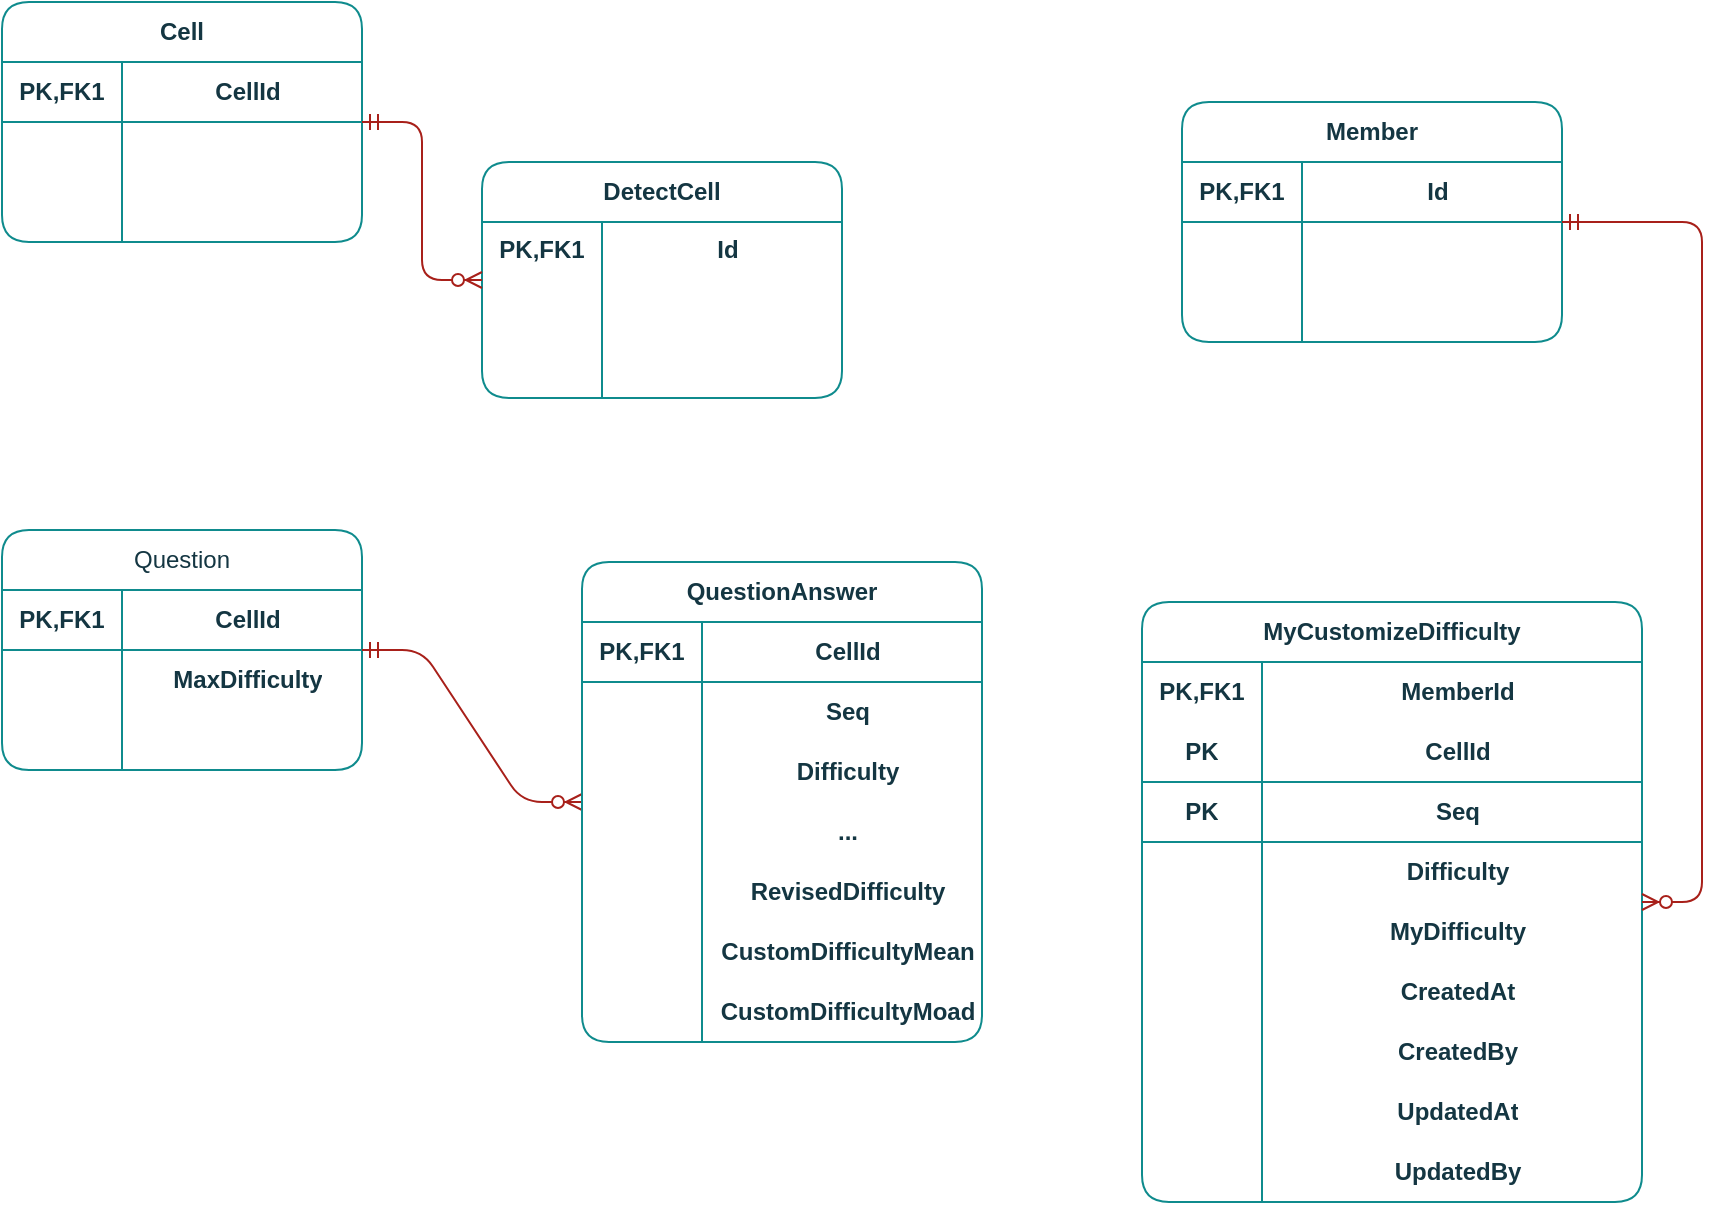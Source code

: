 <mxfile version="24.7.7">
  <diagram id="C5RBs43oDa-KdzZeNtuy" name="Page-1">
    <mxGraphModel dx="2603" dy="858" grid="1" gridSize="10" guides="1" tooltips="1" connect="1" arrows="1" fold="1" page="1" pageScale="1" pageWidth="1169" pageHeight="827" background="#ffffff" math="0" shadow="0">
      <root>
        <mxCell id="WIyWlLk6GJQsqaUBKTNV-0" />
        <mxCell id="WIyWlLk6GJQsqaUBKTNV-1" parent="WIyWlLk6GJQsqaUBKTNV-0" />
        <mxCell id="0S4X1mv01g6gWda34Fhh-0" value="Member" style="shape=table;startSize=30;container=1;collapsible=1;childLayout=tableLayout;fixedRows=1;rowLines=0;fontStyle=1;align=center;resizeLast=1;html=1;whiteSpace=wrap;swimlaneLine=1;verticalAlign=middle;fontFamily=Helvetica;fontSize=12;fillColor=none;rounded=1;labelBackgroundColor=none;strokeColor=#0F8B8D;fontColor=#143642;" parent="WIyWlLk6GJQsqaUBKTNV-1" vertex="1">
          <mxGeometry x="570" y="200" width="190" height="120" as="geometry" />
        </mxCell>
        <mxCell id="0S4X1mv01g6gWda34Fhh-4" value="" style="shape=tableRow;horizontal=0;startSize=0;swimlaneHead=0;swimlaneBody=0;fillColor=none;collapsible=0;dropTarget=0;points=[[0,0.5],[1,0.5]];portConstraint=eastwest;top=0;left=0;right=0;bottom=1;html=1;swimlaneLine=1;align=center;verticalAlign=middle;fontFamily=Helvetica;fontSize=12;fontStyle=1;labelBackgroundColor=none;strokeColor=#0F8B8D;fontColor=#143642;rounded=1;" parent="0S4X1mv01g6gWda34Fhh-0" vertex="1">
          <mxGeometry y="30" width="190" height="30" as="geometry" />
        </mxCell>
        <mxCell id="0S4X1mv01g6gWda34Fhh-5" value="PK,FK1" style="shape=partialRectangle;connectable=0;fillColor=none;top=0;left=0;bottom=0;right=0;fontStyle=1;overflow=hidden;html=1;whiteSpace=wrap;swimlaneLine=1;align=center;verticalAlign=middle;fontFamily=Helvetica;fontSize=12;labelBackgroundColor=none;strokeColor=#0F8B8D;fontColor=#143642;rounded=1;" parent="0S4X1mv01g6gWda34Fhh-4" vertex="1">
          <mxGeometry width="60" height="30" as="geometry">
            <mxRectangle width="60" height="30" as="alternateBounds" />
          </mxGeometry>
        </mxCell>
        <mxCell id="0S4X1mv01g6gWda34Fhh-6" value="Id" style="shape=partialRectangle;connectable=0;fillColor=none;top=0;left=0;bottom=0;right=0;align=center;spacingLeft=6;fontStyle=1;overflow=hidden;html=1;whiteSpace=wrap;swimlaneLine=1;verticalAlign=middle;fontFamily=Helvetica;fontSize=12;labelBackgroundColor=none;strokeColor=#0F8B8D;fontColor=#143642;rounded=1;" parent="0S4X1mv01g6gWda34Fhh-4" vertex="1">
          <mxGeometry x="60" width="130" height="30" as="geometry">
            <mxRectangle width="130" height="30" as="alternateBounds" />
          </mxGeometry>
        </mxCell>
        <mxCell id="0S4X1mv01g6gWda34Fhh-7" value="" style="shape=tableRow;horizontal=0;startSize=0;swimlaneHead=0;swimlaneBody=0;fillColor=none;collapsible=0;dropTarget=0;points=[[0,0.5],[1,0.5]];portConstraint=eastwest;top=0;left=0;right=0;bottom=0;html=1;swimlaneLine=1;align=center;verticalAlign=middle;fontFamily=Helvetica;fontSize=12;fontStyle=1;labelBackgroundColor=none;strokeColor=#0F8B8D;fontColor=#143642;rounded=1;" parent="0S4X1mv01g6gWda34Fhh-0" vertex="1">
          <mxGeometry y="60" width="190" height="30" as="geometry" />
        </mxCell>
        <mxCell id="0S4X1mv01g6gWda34Fhh-8" value="" style="shape=partialRectangle;connectable=0;fillColor=none;top=0;left=0;bottom=0;right=0;editable=1;overflow=hidden;html=1;whiteSpace=wrap;swimlaneLine=1;align=center;verticalAlign=middle;fontFamily=Helvetica;fontSize=12;fontStyle=1;labelBackgroundColor=none;strokeColor=#0F8B8D;fontColor=#143642;rounded=1;" parent="0S4X1mv01g6gWda34Fhh-7" vertex="1">
          <mxGeometry width="60" height="30" as="geometry">
            <mxRectangle width="60" height="30" as="alternateBounds" />
          </mxGeometry>
        </mxCell>
        <mxCell id="0S4X1mv01g6gWda34Fhh-9" value="" style="shape=partialRectangle;connectable=0;fillColor=none;top=0;left=0;bottom=0;right=0;align=center;spacingLeft=6;overflow=hidden;html=1;whiteSpace=wrap;swimlaneLine=1;verticalAlign=middle;fontFamily=Helvetica;fontSize=12;fontStyle=1;labelBackgroundColor=none;strokeColor=#0F8B8D;fontColor=#143642;rounded=1;" parent="0S4X1mv01g6gWda34Fhh-7" vertex="1">
          <mxGeometry x="60" width="130" height="30" as="geometry">
            <mxRectangle width="130" height="30" as="alternateBounds" />
          </mxGeometry>
        </mxCell>
        <mxCell id="0S4X1mv01g6gWda34Fhh-10" value="" style="shape=tableRow;horizontal=0;startSize=0;swimlaneHead=0;swimlaneBody=0;fillColor=none;collapsible=0;dropTarget=0;points=[[0,0.5],[1,0.5]];portConstraint=eastwest;top=0;left=0;right=0;bottom=0;html=1;swimlaneLine=1;align=center;verticalAlign=middle;fontFamily=Helvetica;fontSize=12;fontStyle=1;labelBackgroundColor=none;strokeColor=#0F8B8D;fontColor=#143642;rounded=1;" parent="0S4X1mv01g6gWda34Fhh-0" vertex="1">
          <mxGeometry y="90" width="190" height="30" as="geometry" />
        </mxCell>
        <mxCell id="0S4X1mv01g6gWda34Fhh-11" value="" style="shape=partialRectangle;connectable=0;fillColor=none;top=0;left=0;bottom=0;right=0;editable=1;overflow=hidden;html=1;whiteSpace=wrap;swimlaneLine=1;align=center;verticalAlign=middle;fontFamily=Helvetica;fontSize=12;fontStyle=1;labelBackgroundColor=none;strokeColor=#0F8B8D;fontColor=#143642;rounded=1;" parent="0S4X1mv01g6gWda34Fhh-10" vertex="1">
          <mxGeometry width="60" height="30" as="geometry">
            <mxRectangle width="60" height="30" as="alternateBounds" />
          </mxGeometry>
        </mxCell>
        <mxCell id="0S4X1mv01g6gWda34Fhh-12" value="" style="shape=partialRectangle;connectable=0;fillColor=none;top=0;left=0;bottom=0;right=0;align=center;spacingLeft=6;overflow=hidden;html=1;whiteSpace=wrap;swimlaneLine=1;verticalAlign=middle;fontFamily=Helvetica;fontSize=12;fontStyle=1;labelBackgroundColor=none;strokeColor=#0F8B8D;fontColor=#143642;rounded=1;" parent="0S4X1mv01g6gWda34Fhh-10" vertex="1">
          <mxGeometry x="60" width="130" height="30" as="geometry">
            <mxRectangle width="130" height="30" as="alternateBounds" />
          </mxGeometry>
        </mxCell>
        <mxCell id="0S4X1mv01g6gWda34Fhh-13" value="Cell" style="shape=table;startSize=30;container=1;collapsible=1;childLayout=tableLayout;fixedRows=1;rowLines=0;fontStyle=1;align=center;resizeLast=1;html=1;whiteSpace=wrap;swimlaneLine=1;verticalAlign=middle;fontFamily=Helvetica;fontSize=12;fillColor=none;rounded=1;labelBackgroundColor=none;strokeColor=#0F8B8D;fontColor=#143642;" parent="WIyWlLk6GJQsqaUBKTNV-1" vertex="1">
          <mxGeometry x="-20" y="150" width="180" height="120" as="geometry" />
        </mxCell>
        <mxCell id="0S4X1mv01g6gWda34Fhh-17" value="" style="shape=tableRow;horizontal=0;startSize=0;swimlaneHead=0;swimlaneBody=0;fillColor=none;collapsible=0;dropTarget=0;points=[[0,0.5],[1,0.5]];portConstraint=eastwest;top=0;left=0;right=0;bottom=1;html=1;swimlaneLine=1;align=center;verticalAlign=middle;fontFamily=Helvetica;fontSize=12;fontStyle=1;labelBackgroundColor=none;strokeColor=#0F8B8D;fontColor=#143642;rounded=1;" parent="0S4X1mv01g6gWda34Fhh-13" vertex="1">
          <mxGeometry y="30" width="180" height="30" as="geometry" />
        </mxCell>
        <mxCell id="0S4X1mv01g6gWda34Fhh-18" value="PK,FK1" style="shape=partialRectangle;connectable=0;fillColor=none;top=0;left=0;bottom=0;right=0;fontStyle=1;overflow=hidden;html=1;whiteSpace=wrap;swimlaneLine=1;align=center;verticalAlign=middle;fontFamily=Helvetica;fontSize=12;labelBackgroundColor=none;strokeColor=#0F8B8D;fontColor=#143642;rounded=1;" parent="0S4X1mv01g6gWda34Fhh-17" vertex="1">
          <mxGeometry width="60" height="30" as="geometry">
            <mxRectangle width="60" height="30" as="alternateBounds" />
          </mxGeometry>
        </mxCell>
        <mxCell id="0S4X1mv01g6gWda34Fhh-19" value="CellId" style="shape=partialRectangle;connectable=0;fillColor=none;top=0;left=0;bottom=0;right=0;align=center;spacingLeft=6;fontStyle=1;overflow=hidden;html=1;whiteSpace=wrap;swimlaneLine=1;verticalAlign=middle;fontFamily=Helvetica;fontSize=12;labelBackgroundColor=none;strokeColor=#0F8B8D;fontColor=#143642;rounded=1;" parent="0S4X1mv01g6gWda34Fhh-17" vertex="1">
          <mxGeometry x="60" width="120" height="30" as="geometry">
            <mxRectangle width="120" height="30" as="alternateBounds" />
          </mxGeometry>
        </mxCell>
        <mxCell id="0S4X1mv01g6gWda34Fhh-20" value="" style="shape=tableRow;horizontal=0;startSize=0;swimlaneHead=0;swimlaneBody=0;fillColor=none;collapsible=0;dropTarget=0;points=[[0,0.5],[1,0.5]];portConstraint=eastwest;top=0;left=0;right=0;bottom=0;html=1;swimlaneLine=1;align=center;verticalAlign=middle;fontFamily=Helvetica;fontSize=12;fontStyle=1;labelBackgroundColor=none;strokeColor=#0F8B8D;fontColor=#143642;rounded=1;" parent="0S4X1mv01g6gWda34Fhh-13" vertex="1">
          <mxGeometry y="60" width="180" height="30" as="geometry" />
        </mxCell>
        <mxCell id="0S4X1mv01g6gWda34Fhh-21" value="" style="shape=partialRectangle;connectable=0;fillColor=none;top=0;left=0;bottom=0;right=0;editable=1;overflow=hidden;html=1;whiteSpace=wrap;swimlaneLine=1;align=center;verticalAlign=middle;fontFamily=Helvetica;fontSize=12;fontStyle=1;labelBackgroundColor=none;strokeColor=#0F8B8D;fontColor=#143642;rounded=1;" parent="0S4X1mv01g6gWda34Fhh-20" vertex="1">
          <mxGeometry width="60" height="30" as="geometry">
            <mxRectangle width="60" height="30" as="alternateBounds" />
          </mxGeometry>
        </mxCell>
        <mxCell id="0S4X1mv01g6gWda34Fhh-22" value="" style="shape=partialRectangle;connectable=0;fillColor=none;top=0;left=0;bottom=0;right=0;align=center;spacingLeft=6;overflow=hidden;html=1;whiteSpace=wrap;swimlaneLine=1;verticalAlign=middle;fontFamily=Helvetica;fontSize=12;fontStyle=1;labelBackgroundColor=none;strokeColor=#0F8B8D;fontColor=#143642;rounded=1;" parent="0S4X1mv01g6gWda34Fhh-20" vertex="1">
          <mxGeometry x="60" width="120" height="30" as="geometry">
            <mxRectangle width="120" height="30" as="alternateBounds" />
          </mxGeometry>
        </mxCell>
        <mxCell id="0S4X1mv01g6gWda34Fhh-23" value="" style="shape=tableRow;horizontal=0;startSize=0;swimlaneHead=0;swimlaneBody=0;fillColor=none;collapsible=0;dropTarget=0;points=[[0,0.5],[1,0.5]];portConstraint=eastwest;top=0;left=0;right=0;bottom=0;html=1;swimlaneLine=1;align=center;verticalAlign=middle;fontFamily=Helvetica;fontSize=12;fontStyle=1;labelBackgroundColor=none;strokeColor=#0F8B8D;fontColor=#143642;rounded=1;" parent="0S4X1mv01g6gWda34Fhh-13" vertex="1">
          <mxGeometry y="90" width="180" height="30" as="geometry" />
        </mxCell>
        <mxCell id="0S4X1mv01g6gWda34Fhh-24" value="" style="shape=partialRectangle;connectable=0;fillColor=none;top=0;left=0;bottom=0;right=0;editable=1;overflow=hidden;html=1;whiteSpace=wrap;swimlaneLine=1;align=center;verticalAlign=middle;fontFamily=Helvetica;fontSize=12;fontStyle=1;labelBackgroundColor=none;strokeColor=#0F8B8D;fontColor=#143642;rounded=1;" parent="0S4X1mv01g6gWda34Fhh-23" vertex="1">
          <mxGeometry width="60" height="30" as="geometry">
            <mxRectangle width="60" height="30" as="alternateBounds" />
          </mxGeometry>
        </mxCell>
        <mxCell id="0S4X1mv01g6gWda34Fhh-25" value="" style="shape=partialRectangle;connectable=0;fillColor=none;top=0;left=0;bottom=0;right=0;align=center;spacingLeft=6;overflow=hidden;html=1;whiteSpace=wrap;swimlaneLine=1;verticalAlign=middle;fontFamily=Helvetica;fontSize=12;fontStyle=1;labelBackgroundColor=none;strokeColor=#0F8B8D;fontColor=#143642;rounded=1;" parent="0S4X1mv01g6gWda34Fhh-23" vertex="1">
          <mxGeometry x="60" width="120" height="30" as="geometry">
            <mxRectangle width="120" height="30" as="alternateBounds" />
          </mxGeometry>
        </mxCell>
        <mxCell id="0S4X1mv01g6gWda34Fhh-26" value="DetectCell" style="shape=table;startSize=30;container=1;collapsible=1;childLayout=tableLayout;fixedRows=1;rowLines=0;fontStyle=1;align=center;resizeLast=1;html=1;whiteSpace=wrap;swimlaneLine=1;verticalAlign=middle;fontFamily=Helvetica;fontSize=12;fillColor=none;rounded=1;shadow=0;swimlaneFillColor=none;labelBackgroundColor=none;strokeColor=#0F8B8D;fontColor=#143642;" parent="WIyWlLk6GJQsqaUBKTNV-1" vertex="1">
          <mxGeometry x="220" y="230" width="180" height="118" as="geometry" />
        </mxCell>
        <mxCell id="0S4X1mv01g6gWda34Fhh-27" value="" style="shape=tableRow;horizontal=0;startSize=0;swimlaneHead=0;swimlaneBody=0;fillColor=none;collapsible=0;dropTarget=0;points=[[0,0.5],[1,0.5]];portConstraint=eastwest;top=0;left=0;right=0;bottom=0;html=1;swimlaneLine=1;align=center;verticalAlign=middle;fontFamily=Helvetica;fontSize=12;fontStyle=1;swimlaneFillColor=none;labelBackgroundColor=none;strokeColor=#0F8B8D;fontColor=#143642;rounded=1;" parent="0S4X1mv01g6gWda34Fhh-26" vertex="1">
          <mxGeometry y="30" width="180" height="28" as="geometry" />
        </mxCell>
        <mxCell id="0S4X1mv01g6gWda34Fhh-28" value="PK,FK1" style="shape=partialRectangle;connectable=0;fillColor=none;top=0;left=0;bottom=0;right=0;fontStyle=1;overflow=hidden;html=1;whiteSpace=wrap;swimlaneLine=1;align=center;verticalAlign=middle;fontFamily=Helvetica;fontSize=12;swimlaneFillColor=none;labelBackgroundColor=none;strokeColor=#0F8B8D;fontColor=#143642;rounded=1;" parent="0S4X1mv01g6gWda34Fhh-27" vertex="1">
          <mxGeometry width="60" height="28" as="geometry">
            <mxRectangle width="60" height="28" as="alternateBounds" />
          </mxGeometry>
        </mxCell>
        <mxCell id="0S4X1mv01g6gWda34Fhh-29" value="Id" style="shape=partialRectangle;connectable=0;fillColor=none;top=0;left=0;bottom=0;right=0;align=center;spacingLeft=6;fontStyle=1;overflow=hidden;html=1;whiteSpace=wrap;swimlaneLine=1;verticalAlign=middle;fontFamily=Helvetica;fontSize=12;swimlaneFillColor=none;labelBackgroundColor=none;strokeColor=#0F8B8D;fontColor=#143642;rounded=1;" parent="0S4X1mv01g6gWda34Fhh-27" vertex="1">
          <mxGeometry x="60" width="120" height="28" as="geometry">
            <mxRectangle width="120" height="28" as="alternateBounds" />
          </mxGeometry>
        </mxCell>
        <mxCell id="0S4X1mv01g6gWda34Fhh-33" value="" style="shape=tableRow;horizontal=0;startSize=0;swimlaneHead=0;swimlaneBody=0;fillColor=none;collapsible=0;dropTarget=0;points=[[0,0.5],[1,0.5]];portConstraint=eastwest;top=0;left=0;right=0;bottom=0;html=1;swimlaneLine=1;align=center;verticalAlign=middle;fontFamily=Helvetica;fontSize=12;fontStyle=1;swimlaneFillColor=none;labelBackgroundColor=none;strokeColor=#0F8B8D;fontColor=#143642;rounded=1;" parent="0S4X1mv01g6gWda34Fhh-26" vertex="1">
          <mxGeometry y="58" width="180" height="30" as="geometry" />
        </mxCell>
        <mxCell id="0S4X1mv01g6gWda34Fhh-34" value="" style="shape=partialRectangle;connectable=0;fillColor=none;top=0;left=0;bottom=0;right=0;editable=1;overflow=hidden;html=1;whiteSpace=wrap;swimlaneLine=1;align=center;verticalAlign=middle;fontFamily=Helvetica;fontSize=12;fontStyle=1;swimlaneFillColor=none;labelBackgroundColor=none;strokeColor=#0F8B8D;fontColor=#143642;rounded=1;" parent="0S4X1mv01g6gWda34Fhh-33" vertex="1">
          <mxGeometry width="60" height="30" as="geometry">
            <mxRectangle width="60" height="30" as="alternateBounds" />
          </mxGeometry>
        </mxCell>
        <mxCell id="0S4X1mv01g6gWda34Fhh-35" value="" style="shape=partialRectangle;connectable=0;fillColor=none;top=0;left=0;bottom=0;right=0;align=center;spacingLeft=6;overflow=hidden;html=1;whiteSpace=wrap;swimlaneLine=1;verticalAlign=middle;fontFamily=Helvetica;fontSize=12;fontStyle=1;swimlaneFillColor=none;labelBackgroundColor=none;strokeColor=#0F8B8D;fontColor=#143642;rounded=1;" parent="0S4X1mv01g6gWda34Fhh-33" vertex="1">
          <mxGeometry x="60" width="120" height="30" as="geometry">
            <mxRectangle width="120" height="30" as="alternateBounds" />
          </mxGeometry>
        </mxCell>
        <mxCell id="0S4X1mv01g6gWda34Fhh-36" value="" style="shape=tableRow;horizontal=0;startSize=0;swimlaneHead=0;swimlaneBody=0;fillColor=none;collapsible=0;dropTarget=0;points=[[0,0.5],[1,0.5]];portConstraint=eastwest;top=0;left=0;right=0;bottom=0;html=1;swimlaneLine=1;align=center;verticalAlign=middle;fontFamily=Helvetica;fontSize=12;fontStyle=1;swimlaneFillColor=none;labelBackgroundColor=none;strokeColor=#0F8B8D;fontColor=#143642;rounded=1;" parent="0S4X1mv01g6gWda34Fhh-26" vertex="1">
          <mxGeometry y="88" width="180" height="30" as="geometry" />
        </mxCell>
        <mxCell id="0S4X1mv01g6gWda34Fhh-37" value="" style="shape=partialRectangle;connectable=0;fillColor=none;top=0;left=0;bottom=0;right=0;editable=1;overflow=hidden;html=1;whiteSpace=wrap;swimlaneLine=1;align=center;verticalAlign=middle;fontFamily=Helvetica;fontSize=12;fontStyle=1;swimlaneFillColor=none;labelBackgroundColor=none;strokeColor=#0F8B8D;fontColor=#143642;rounded=1;" parent="0S4X1mv01g6gWda34Fhh-36" vertex="1">
          <mxGeometry width="60" height="30" as="geometry">
            <mxRectangle width="60" height="30" as="alternateBounds" />
          </mxGeometry>
        </mxCell>
        <mxCell id="0S4X1mv01g6gWda34Fhh-38" value="" style="shape=partialRectangle;connectable=0;fillColor=none;top=0;left=0;bottom=0;right=0;align=center;spacingLeft=6;overflow=hidden;html=1;whiteSpace=wrap;swimlaneLine=1;verticalAlign=middle;fontFamily=Helvetica;fontSize=12;fontStyle=1;swimlaneFillColor=none;labelBackgroundColor=none;strokeColor=#0F8B8D;fontColor=#143642;rounded=1;" parent="0S4X1mv01g6gWda34Fhh-36" vertex="1">
          <mxGeometry x="60" width="120" height="30" as="geometry">
            <mxRectangle width="120" height="30" as="alternateBounds" />
          </mxGeometry>
        </mxCell>
        <mxCell id="0S4X1mv01g6gWda34Fhh-39" value="MyCustomizeDifficulty" style="shape=table;startSize=30;container=1;collapsible=1;childLayout=tableLayout;fixedRows=1;rowLines=0;fontStyle=1;align=center;resizeLast=1;html=1;whiteSpace=wrap;rounded=1;shadow=0;swimlaneFillColor=none;swimlaneLine=1;verticalAlign=middle;fontFamily=Helvetica;fontSize=12;fillColor=none;labelBackgroundColor=none;strokeColor=#0F8B8D;fontColor=#143642;" parent="WIyWlLk6GJQsqaUBKTNV-1" vertex="1">
          <mxGeometry x="550" y="450" width="250" height="300" as="geometry" />
        </mxCell>
        <mxCell id="0S4X1mv01g6gWda34Fhh-40" value="" style="shape=tableRow;horizontal=0;startSize=0;swimlaneHead=0;swimlaneBody=0;fillColor=none;collapsible=0;dropTarget=0;points=[[0,0.5],[1,0.5]];portConstraint=eastwest;top=0;left=0;right=0;bottom=0;html=1;swimlaneLine=1;align=center;verticalAlign=middle;fontFamily=Helvetica;fontSize=12;fontStyle=1;labelBackgroundColor=none;strokeColor=#0F8B8D;fontColor=#143642;rounded=1;" parent="0S4X1mv01g6gWda34Fhh-39" vertex="1">
          <mxGeometry y="30" width="250" height="30" as="geometry" />
        </mxCell>
        <mxCell id="0S4X1mv01g6gWda34Fhh-41" value="PK,FK1" style="shape=partialRectangle;connectable=0;fillColor=none;top=0;left=0;bottom=0;right=0;fontStyle=1;overflow=hidden;html=1;whiteSpace=wrap;swimlaneLine=1;align=center;verticalAlign=middle;fontFamily=Helvetica;fontSize=12;labelBackgroundColor=none;strokeColor=#0F8B8D;fontColor=#143642;rounded=1;" parent="0S4X1mv01g6gWda34Fhh-40" vertex="1">
          <mxGeometry width="60" height="30" as="geometry">
            <mxRectangle width="60" height="30" as="alternateBounds" />
          </mxGeometry>
        </mxCell>
        <mxCell id="0S4X1mv01g6gWda34Fhh-42" value="MemberId" style="shape=partialRectangle;connectable=0;fillColor=none;top=0;left=0;bottom=0;right=0;align=center;spacingLeft=6;fontStyle=1;overflow=hidden;html=1;whiteSpace=wrap;swimlaneLine=1;verticalAlign=middle;fontFamily=Helvetica;fontSize=12;labelBackgroundColor=none;strokeColor=#0F8B8D;fontColor=#143642;rounded=1;" parent="0S4X1mv01g6gWda34Fhh-40" vertex="1">
          <mxGeometry x="60" width="190" height="30" as="geometry">
            <mxRectangle width="190" height="30" as="alternateBounds" />
          </mxGeometry>
        </mxCell>
        <mxCell id="0S4X1mv01g6gWda34Fhh-43" value="" style="shape=tableRow;horizontal=0;startSize=0;swimlaneHead=0;swimlaneBody=0;fillColor=none;collapsible=0;dropTarget=0;points=[[0,0.5],[1,0.5]];portConstraint=eastwest;top=0;left=0;right=0;bottom=1;html=1;swimlaneLine=1;align=center;verticalAlign=middle;fontFamily=Helvetica;fontSize=12;fontStyle=1;labelBackgroundColor=none;strokeColor=#0F8B8D;fontColor=#143642;rounded=1;" parent="0S4X1mv01g6gWda34Fhh-39" vertex="1">
          <mxGeometry y="60" width="250" height="30" as="geometry" />
        </mxCell>
        <mxCell id="0S4X1mv01g6gWda34Fhh-44" value="PK" style="shape=partialRectangle;connectable=0;fillColor=none;top=0;left=0;bottom=0;right=0;fontStyle=1;overflow=hidden;html=1;whiteSpace=wrap;swimlaneLine=1;align=center;verticalAlign=middle;fontFamily=Helvetica;fontSize=12;labelBackgroundColor=none;strokeColor=#0F8B8D;fontColor=#143642;rounded=1;" parent="0S4X1mv01g6gWda34Fhh-43" vertex="1">
          <mxGeometry width="60" height="30" as="geometry">
            <mxRectangle width="60" height="30" as="alternateBounds" />
          </mxGeometry>
        </mxCell>
        <mxCell id="0S4X1mv01g6gWda34Fhh-45" value="CellId" style="shape=partialRectangle;connectable=0;fillColor=none;top=0;left=0;bottom=0;right=0;align=center;spacingLeft=6;fontStyle=1;overflow=hidden;html=1;whiteSpace=wrap;swimlaneLine=1;verticalAlign=middle;fontFamily=Helvetica;fontSize=12;labelBackgroundColor=none;strokeColor=#0F8B8D;fontColor=#143642;rounded=1;" parent="0S4X1mv01g6gWda34Fhh-43" vertex="1">
          <mxGeometry x="60" width="190" height="30" as="geometry">
            <mxRectangle width="190" height="30" as="alternateBounds" />
          </mxGeometry>
        </mxCell>
        <mxCell id="fq_SOStJ_wzR6krGJ7X9-0" value="" style="shape=tableRow;horizontal=0;startSize=0;swimlaneHead=0;swimlaneBody=0;fillColor=none;collapsible=0;dropTarget=0;points=[[0,0.5],[1,0.5]];portConstraint=eastwest;top=0;left=0;right=0;bottom=1;html=1;swimlaneLine=1;align=center;verticalAlign=middle;fontFamily=Helvetica;fontSize=12;fontStyle=1;labelBackgroundColor=none;strokeColor=#0F8B8D;fontColor=#143642;rounded=1;" parent="0S4X1mv01g6gWda34Fhh-39" vertex="1">
          <mxGeometry y="90" width="250" height="30" as="geometry" />
        </mxCell>
        <mxCell id="fq_SOStJ_wzR6krGJ7X9-1" value="PK" style="shape=partialRectangle;connectable=0;fillColor=none;top=0;left=0;bottom=0;right=0;fontStyle=1;overflow=hidden;html=1;whiteSpace=wrap;swimlaneLine=1;align=center;verticalAlign=middle;fontFamily=Helvetica;fontSize=12;labelBackgroundColor=none;strokeColor=#0F8B8D;fontColor=#143642;rounded=1;" parent="fq_SOStJ_wzR6krGJ7X9-0" vertex="1">
          <mxGeometry width="60" height="30" as="geometry">
            <mxRectangle width="60" height="30" as="alternateBounds" />
          </mxGeometry>
        </mxCell>
        <mxCell id="fq_SOStJ_wzR6krGJ7X9-2" value="Seq" style="shape=partialRectangle;connectable=0;fillColor=none;top=0;left=0;bottom=0;right=0;align=center;spacingLeft=6;fontStyle=1;overflow=hidden;html=1;whiteSpace=wrap;swimlaneLine=1;verticalAlign=middle;fontFamily=Helvetica;fontSize=12;labelBackgroundColor=none;strokeColor=#0F8B8D;fontColor=#143642;rounded=1;" parent="fq_SOStJ_wzR6krGJ7X9-0" vertex="1">
          <mxGeometry x="60" width="190" height="30" as="geometry">
            <mxRectangle width="190" height="30" as="alternateBounds" />
          </mxGeometry>
        </mxCell>
        <mxCell id="0S4X1mv01g6gWda34Fhh-46" value="" style="shape=tableRow;horizontal=0;startSize=0;swimlaneHead=0;swimlaneBody=0;fillColor=none;collapsible=0;dropTarget=0;points=[[0,0.5],[1,0.5]];portConstraint=eastwest;top=0;left=0;right=0;bottom=0;html=1;swimlaneLine=1;align=center;verticalAlign=middle;fontFamily=Helvetica;fontSize=12;fontStyle=1;labelBackgroundColor=none;strokeColor=#0F8B8D;fontColor=#143642;rounded=1;" parent="0S4X1mv01g6gWda34Fhh-39" vertex="1">
          <mxGeometry y="120" width="250" height="30" as="geometry" />
        </mxCell>
        <mxCell id="0S4X1mv01g6gWda34Fhh-47" value="" style="shape=partialRectangle;connectable=0;fillColor=none;top=0;left=0;bottom=0;right=0;editable=1;overflow=hidden;html=1;whiteSpace=wrap;swimlaneLine=1;align=center;verticalAlign=middle;fontFamily=Helvetica;fontSize=12;fontStyle=1;labelBackgroundColor=none;strokeColor=#0F8B8D;fontColor=#143642;rounded=1;" parent="0S4X1mv01g6gWda34Fhh-46" vertex="1">
          <mxGeometry width="60" height="30" as="geometry">
            <mxRectangle width="60" height="30" as="alternateBounds" />
          </mxGeometry>
        </mxCell>
        <mxCell id="0S4X1mv01g6gWda34Fhh-48" value="Difficulty" style="shape=partialRectangle;connectable=0;fillColor=none;top=0;left=0;bottom=0;right=0;align=center;spacingLeft=6;overflow=hidden;html=1;whiteSpace=wrap;swimlaneLine=1;verticalAlign=middle;fontFamily=Helvetica;fontSize=12;fontStyle=1;labelBackgroundColor=none;strokeColor=#0F8B8D;fontColor=#143642;rounded=1;" parent="0S4X1mv01g6gWda34Fhh-46" vertex="1">
          <mxGeometry x="60" width="190" height="30" as="geometry">
            <mxRectangle width="190" height="30" as="alternateBounds" />
          </mxGeometry>
        </mxCell>
        <mxCell id="xi6yXm3bbjcP-SKQK9Dr-0" value="" style="shape=tableRow;horizontal=0;startSize=0;swimlaneHead=0;swimlaneBody=0;fillColor=none;collapsible=0;dropTarget=0;points=[[0,0.5],[1,0.5]];portConstraint=eastwest;top=0;left=0;right=0;bottom=0;html=1;swimlaneLine=1;align=center;verticalAlign=middle;fontFamily=Helvetica;fontSize=12;fontStyle=1;labelBackgroundColor=none;strokeColor=#0F8B8D;fontColor=#143642;rounded=1;" parent="0S4X1mv01g6gWda34Fhh-39" vertex="1">
          <mxGeometry y="150" width="250" height="30" as="geometry" />
        </mxCell>
        <mxCell id="xi6yXm3bbjcP-SKQK9Dr-1" value="" style="shape=partialRectangle;connectable=0;fillColor=none;top=0;left=0;bottom=0;right=0;editable=1;overflow=hidden;html=1;whiteSpace=wrap;swimlaneLine=1;align=center;verticalAlign=middle;fontFamily=Helvetica;fontSize=12;fontStyle=1;labelBackgroundColor=none;strokeColor=#0F8B8D;fontColor=#143642;rounded=1;" parent="xi6yXm3bbjcP-SKQK9Dr-0" vertex="1">
          <mxGeometry width="60" height="30" as="geometry">
            <mxRectangle width="60" height="30" as="alternateBounds" />
          </mxGeometry>
        </mxCell>
        <mxCell id="xi6yXm3bbjcP-SKQK9Dr-2" value="MyDifficulty" style="shape=partialRectangle;connectable=0;fillColor=none;top=0;left=0;bottom=0;right=0;align=center;spacingLeft=6;overflow=hidden;html=1;whiteSpace=wrap;swimlaneLine=1;verticalAlign=middle;fontFamily=Helvetica;fontSize=12;fontStyle=1;labelBackgroundColor=none;strokeColor=#0F8B8D;fontColor=#143642;rounded=1;" parent="xi6yXm3bbjcP-SKQK9Dr-0" vertex="1">
          <mxGeometry x="60" width="190" height="30" as="geometry">
            <mxRectangle width="190" height="30" as="alternateBounds" />
          </mxGeometry>
        </mxCell>
        <mxCell id="0S4X1mv01g6gWda34Fhh-49" value="" style="shape=tableRow;horizontal=0;startSize=0;swimlaneHead=0;swimlaneBody=0;fillColor=none;collapsible=0;dropTarget=0;points=[[0,0.5],[1,0.5]];portConstraint=eastwest;top=0;left=0;right=0;bottom=0;html=1;swimlaneLine=1;align=center;verticalAlign=middle;fontFamily=Helvetica;fontSize=12;fontStyle=1;labelBackgroundColor=none;strokeColor=#0F8B8D;fontColor=#143642;rounded=1;" parent="0S4X1mv01g6gWda34Fhh-39" vertex="1">
          <mxGeometry y="180" width="250" height="30" as="geometry" />
        </mxCell>
        <mxCell id="0S4X1mv01g6gWda34Fhh-50" value="" style="shape=partialRectangle;connectable=0;fillColor=none;top=0;left=0;bottom=0;right=0;editable=1;overflow=hidden;html=1;whiteSpace=wrap;swimlaneLine=1;align=center;verticalAlign=middle;fontFamily=Helvetica;fontSize=12;fontStyle=1;labelBackgroundColor=none;strokeColor=#0F8B8D;fontColor=#143642;rounded=1;" parent="0S4X1mv01g6gWda34Fhh-49" vertex="1">
          <mxGeometry width="60" height="30" as="geometry">
            <mxRectangle width="60" height="30" as="alternateBounds" />
          </mxGeometry>
        </mxCell>
        <mxCell id="0S4X1mv01g6gWda34Fhh-51" value="CreatedAt" style="shape=partialRectangle;connectable=0;fillColor=none;top=0;left=0;bottom=0;right=0;align=center;spacingLeft=6;overflow=hidden;html=1;whiteSpace=wrap;swimlaneLine=1;verticalAlign=middle;fontFamily=Helvetica;fontSize=12;fontStyle=1;labelBackgroundColor=none;strokeColor=#0F8B8D;fontColor=#143642;rounded=1;" parent="0S4X1mv01g6gWda34Fhh-49" vertex="1">
          <mxGeometry x="60" width="190" height="30" as="geometry">
            <mxRectangle width="190" height="30" as="alternateBounds" />
          </mxGeometry>
        </mxCell>
        <mxCell id="0S4X1mv01g6gWda34Fhh-52" value="" style="shape=tableRow;horizontal=0;startSize=0;swimlaneHead=0;swimlaneBody=0;fillColor=none;collapsible=0;dropTarget=0;points=[[0,0.5],[1,0.5]];portConstraint=eastwest;top=0;left=0;right=0;bottom=0;html=1;swimlaneLine=1;align=center;verticalAlign=middle;fontFamily=Helvetica;fontSize=12;fontStyle=1;labelBackgroundColor=none;strokeColor=#0F8B8D;fontColor=#143642;rounded=1;" parent="0S4X1mv01g6gWda34Fhh-39" vertex="1">
          <mxGeometry y="210" width="250" height="30" as="geometry" />
        </mxCell>
        <mxCell id="0S4X1mv01g6gWda34Fhh-53" value="" style="shape=partialRectangle;connectable=0;fillColor=none;top=0;left=0;bottom=0;right=0;editable=1;overflow=hidden;html=1;whiteSpace=wrap;swimlaneLine=1;align=center;verticalAlign=middle;fontFamily=Helvetica;fontSize=12;fontStyle=1;labelBackgroundColor=none;strokeColor=#0F8B8D;fontColor=#143642;rounded=1;" parent="0S4X1mv01g6gWda34Fhh-52" vertex="1">
          <mxGeometry width="60" height="30" as="geometry">
            <mxRectangle width="60" height="30" as="alternateBounds" />
          </mxGeometry>
        </mxCell>
        <mxCell id="0S4X1mv01g6gWda34Fhh-54" value="CreatedBy" style="shape=partialRectangle;connectable=0;fillColor=none;top=0;left=0;bottom=0;right=0;align=center;spacingLeft=6;overflow=hidden;html=1;whiteSpace=wrap;swimlaneLine=1;verticalAlign=middle;fontFamily=Helvetica;fontSize=12;fontStyle=1;labelBackgroundColor=none;strokeColor=#0F8B8D;fontColor=#143642;rounded=1;" parent="0S4X1mv01g6gWda34Fhh-52" vertex="1">
          <mxGeometry x="60" width="190" height="30" as="geometry">
            <mxRectangle width="190" height="30" as="alternateBounds" />
          </mxGeometry>
        </mxCell>
        <mxCell id="0S4X1mv01g6gWda34Fhh-61" value="" style="shape=tableRow;horizontal=0;startSize=0;swimlaneHead=0;swimlaneBody=0;fillColor=none;collapsible=0;dropTarget=0;points=[[0,0.5],[1,0.5]];portConstraint=eastwest;top=0;left=0;right=0;bottom=0;html=1;swimlaneLine=1;align=center;verticalAlign=middle;fontFamily=Helvetica;fontSize=12;fontStyle=1;labelBackgroundColor=none;strokeColor=#0F8B8D;fontColor=#143642;rounded=1;" parent="0S4X1mv01g6gWda34Fhh-39" vertex="1">
          <mxGeometry y="240" width="250" height="30" as="geometry" />
        </mxCell>
        <mxCell id="0S4X1mv01g6gWda34Fhh-62" value="" style="shape=partialRectangle;connectable=0;fillColor=none;top=0;left=0;bottom=0;right=0;editable=1;overflow=hidden;html=1;whiteSpace=wrap;swimlaneLine=1;align=center;verticalAlign=middle;fontFamily=Helvetica;fontSize=12;fontStyle=1;labelBackgroundColor=none;strokeColor=#0F8B8D;fontColor=#143642;rounded=1;" parent="0S4X1mv01g6gWda34Fhh-61" vertex="1">
          <mxGeometry width="60" height="30" as="geometry">
            <mxRectangle width="60" height="30" as="alternateBounds" />
          </mxGeometry>
        </mxCell>
        <mxCell id="0S4X1mv01g6gWda34Fhh-63" value="UpdatedAt" style="shape=partialRectangle;connectable=0;fillColor=none;top=0;left=0;bottom=0;right=0;align=center;spacingLeft=6;overflow=hidden;html=1;whiteSpace=wrap;swimlaneLine=1;verticalAlign=middle;fontFamily=Helvetica;fontSize=12;fontStyle=1;labelBackgroundColor=none;strokeColor=#0F8B8D;fontColor=#143642;rounded=1;" parent="0S4X1mv01g6gWda34Fhh-61" vertex="1">
          <mxGeometry x="60" width="190" height="30" as="geometry">
            <mxRectangle width="190" height="30" as="alternateBounds" />
          </mxGeometry>
        </mxCell>
        <mxCell id="0S4X1mv01g6gWda34Fhh-58" value="" style="shape=tableRow;horizontal=0;startSize=0;swimlaneHead=0;swimlaneBody=0;fillColor=none;collapsible=0;dropTarget=0;points=[[0,0.5],[1,0.5]];portConstraint=eastwest;top=0;left=0;right=0;bottom=0;html=1;swimlaneLine=1;align=center;verticalAlign=middle;fontFamily=Helvetica;fontSize=12;fontStyle=1;labelBackgroundColor=none;strokeColor=#0F8B8D;fontColor=#143642;rounded=1;" parent="0S4X1mv01g6gWda34Fhh-39" vertex="1">
          <mxGeometry y="270" width="250" height="30" as="geometry" />
        </mxCell>
        <mxCell id="0S4X1mv01g6gWda34Fhh-59" value="" style="shape=partialRectangle;connectable=0;fillColor=none;top=0;left=0;bottom=0;right=0;editable=1;overflow=hidden;html=1;whiteSpace=wrap;swimlaneLine=1;align=center;verticalAlign=middle;fontFamily=Helvetica;fontSize=12;fontStyle=1;labelBackgroundColor=none;strokeColor=#0F8B8D;fontColor=#143642;rounded=1;" parent="0S4X1mv01g6gWda34Fhh-58" vertex="1">
          <mxGeometry width="60" height="30" as="geometry">
            <mxRectangle width="60" height="30" as="alternateBounds" />
          </mxGeometry>
        </mxCell>
        <mxCell id="0S4X1mv01g6gWda34Fhh-60" value="UpdatedBy" style="shape=partialRectangle;connectable=0;fillColor=none;top=0;left=0;bottom=0;right=0;align=center;spacingLeft=6;overflow=hidden;html=1;whiteSpace=wrap;swimlaneLine=1;verticalAlign=middle;fontFamily=Helvetica;fontSize=12;fontStyle=1;labelBackgroundColor=none;strokeColor=#0F8B8D;fontColor=#143642;rounded=1;" parent="0S4X1mv01g6gWda34Fhh-58" vertex="1">
          <mxGeometry x="60" width="190" height="30" as="geometry">
            <mxRectangle width="190" height="30" as="alternateBounds" />
          </mxGeometry>
        </mxCell>
        <mxCell id="0S4X1mv01g6gWda34Fhh-64" value="" style="edgeStyle=entityRelationEdgeStyle;fontSize=12;html=1;endArrow=ERzeroToMany;startArrow=ERmandOne;rounded=1;fontFamily=Helvetica;fontColor=default;fontStyle=1;labelBackgroundColor=none;strokeColor=#A8201A;" parent="WIyWlLk6GJQsqaUBKTNV-1" source="0S4X1mv01g6gWda34Fhh-0" target="0S4X1mv01g6gWda34Fhh-39" edge="1">
          <mxGeometry width="100" height="100" relative="1" as="geometry">
            <mxPoint x="780" y="720" as="sourcePoint" />
            <mxPoint x="880" y="620" as="targetPoint" />
          </mxGeometry>
        </mxCell>
        <mxCell id="0S4X1mv01g6gWda34Fhh-71" value="" style="edgeStyle=entityRelationEdgeStyle;fontSize=12;html=1;endArrow=ERzeroToMany;startArrow=ERmandOne;rounded=1;fontFamily=Helvetica;fontColor=default;fontStyle=1;labelBackgroundColor=none;strokeColor=#A8201A;" parent="WIyWlLk6GJQsqaUBKTNV-1" source="0S4X1mv01g6gWda34Fhh-13" target="0S4X1mv01g6gWda34Fhh-26" edge="1">
          <mxGeometry width="100" height="100" relative="1" as="geometry">
            <mxPoint x="580" y="500" as="sourcePoint" />
            <mxPoint x="680" y="400" as="targetPoint" />
          </mxGeometry>
        </mxCell>
        <mxCell id="PUyNJ7ztPnQwRcglCfCV-0" value="Question" style="shape=table;startSize=30;container=1;collapsible=1;childLayout=tableLayout;fixedRows=1;rowLines=0;fontStyle=0;align=center;resizeLast=1;html=1;whiteSpace=wrap;swimlaneLine=1;verticalAlign=middle;fontFamily=Helvetica;fontSize=12;fillColor=none;rounded=1;labelBackgroundColor=none;strokeColor=#0F8B8D;fontColor=#143642;" parent="WIyWlLk6GJQsqaUBKTNV-1" vertex="1">
          <mxGeometry x="-20" y="414" width="180" height="120" as="geometry" />
        </mxCell>
        <mxCell id="PUyNJ7ztPnQwRcglCfCV-1" value="" style="shape=tableRow;horizontal=0;startSize=0;swimlaneHead=0;swimlaneBody=0;fillColor=none;collapsible=0;dropTarget=0;points=[[0,0.5],[1,0.5]];portConstraint=eastwest;top=0;left=0;right=0;bottom=1;html=1;swimlaneLine=1;align=center;verticalAlign=middle;fontFamily=Helvetica;fontSize=12;fontStyle=1;labelBackgroundColor=none;strokeColor=#0F8B8D;fontColor=#143642;rounded=1;" parent="PUyNJ7ztPnQwRcglCfCV-0" vertex="1">
          <mxGeometry y="30" width="180" height="30" as="geometry" />
        </mxCell>
        <mxCell id="PUyNJ7ztPnQwRcglCfCV-2" value="PK,FK1" style="shape=partialRectangle;connectable=0;fillColor=none;top=0;left=0;bottom=0;right=0;fontStyle=1;overflow=hidden;html=1;whiteSpace=wrap;swimlaneLine=1;align=center;verticalAlign=middle;fontFamily=Helvetica;fontSize=12;labelBackgroundColor=none;strokeColor=#0F8B8D;fontColor=#143642;rounded=1;" parent="PUyNJ7ztPnQwRcglCfCV-1" vertex="1">
          <mxGeometry width="60" height="30" as="geometry">
            <mxRectangle width="60" height="30" as="alternateBounds" />
          </mxGeometry>
        </mxCell>
        <mxCell id="PUyNJ7ztPnQwRcglCfCV-3" value="CellId" style="shape=partialRectangle;connectable=0;fillColor=none;top=0;left=0;bottom=0;right=0;align=center;spacingLeft=6;fontStyle=1;overflow=hidden;html=1;whiteSpace=wrap;swimlaneLine=1;verticalAlign=middle;fontFamily=Helvetica;fontSize=12;labelBackgroundColor=none;strokeColor=#0F8B8D;fontColor=#143642;rounded=1;" parent="PUyNJ7ztPnQwRcglCfCV-1" vertex="1">
          <mxGeometry x="60" width="120" height="30" as="geometry">
            <mxRectangle width="120" height="30" as="alternateBounds" />
          </mxGeometry>
        </mxCell>
        <mxCell id="PUyNJ7ztPnQwRcglCfCV-4" value="" style="shape=tableRow;horizontal=0;startSize=0;swimlaneHead=0;swimlaneBody=0;fillColor=none;collapsible=0;dropTarget=0;points=[[0,0.5],[1,0.5]];portConstraint=eastwest;top=0;left=0;right=0;bottom=0;html=1;swimlaneLine=1;align=center;verticalAlign=middle;fontFamily=Helvetica;fontSize=12;fontStyle=1;labelBackgroundColor=none;strokeColor=#0F8B8D;fontColor=#143642;rounded=1;" parent="PUyNJ7ztPnQwRcglCfCV-0" vertex="1">
          <mxGeometry y="60" width="180" height="30" as="geometry" />
        </mxCell>
        <mxCell id="PUyNJ7ztPnQwRcglCfCV-5" value="" style="shape=partialRectangle;connectable=0;fillColor=none;top=0;left=0;bottom=0;right=0;editable=1;overflow=hidden;html=1;whiteSpace=wrap;swimlaneLine=1;align=center;verticalAlign=middle;fontFamily=Helvetica;fontSize=12;fontStyle=1;labelBackgroundColor=none;strokeColor=#0F8B8D;fontColor=#143642;rounded=1;" parent="PUyNJ7ztPnQwRcglCfCV-4" vertex="1">
          <mxGeometry width="60" height="30" as="geometry">
            <mxRectangle width="60" height="30" as="alternateBounds" />
          </mxGeometry>
        </mxCell>
        <mxCell id="PUyNJ7ztPnQwRcglCfCV-6" value="MaxDifficulty" style="shape=partialRectangle;connectable=0;fillColor=none;top=0;left=0;bottom=0;right=0;align=center;spacingLeft=6;overflow=hidden;html=1;whiteSpace=wrap;swimlaneLine=1;verticalAlign=middle;fontFamily=Helvetica;fontSize=12;fontStyle=1;labelBackgroundColor=none;strokeColor=#0F8B8D;fontColor=#143642;rounded=1;" parent="PUyNJ7ztPnQwRcglCfCV-4" vertex="1">
          <mxGeometry x="60" width="120" height="30" as="geometry">
            <mxRectangle width="120" height="30" as="alternateBounds" />
          </mxGeometry>
        </mxCell>
        <mxCell id="PUyNJ7ztPnQwRcglCfCV-7" value="" style="shape=tableRow;horizontal=0;startSize=0;swimlaneHead=0;swimlaneBody=0;fillColor=none;collapsible=0;dropTarget=0;points=[[0,0.5],[1,0.5]];portConstraint=eastwest;top=0;left=0;right=0;bottom=0;html=1;swimlaneLine=1;align=center;verticalAlign=middle;fontFamily=Helvetica;fontSize=12;fontStyle=1;labelBackgroundColor=none;strokeColor=#0F8B8D;fontColor=#143642;rounded=1;" parent="PUyNJ7ztPnQwRcglCfCV-0" vertex="1">
          <mxGeometry y="90" width="180" height="30" as="geometry" />
        </mxCell>
        <mxCell id="PUyNJ7ztPnQwRcglCfCV-8" value="" style="shape=partialRectangle;connectable=0;fillColor=none;top=0;left=0;bottom=0;right=0;editable=1;overflow=hidden;html=1;whiteSpace=wrap;swimlaneLine=1;align=center;verticalAlign=middle;fontFamily=Helvetica;fontSize=12;fontStyle=1;labelBackgroundColor=none;strokeColor=#0F8B8D;fontColor=#143642;rounded=1;" parent="PUyNJ7ztPnQwRcglCfCV-7" vertex="1">
          <mxGeometry width="60" height="30" as="geometry">
            <mxRectangle width="60" height="30" as="alternateBounds" />
          </mxGeometry>
        </mxCell>
        <mxCell id="PUyNJ7ztPnQwRcglCfCV-9" value="" style="shape=partialRectangle;connectable=0;fillColor=none;top=0;left=0;bottom=0;right=0;align=center;spacingLeft=6;overflow=hidden;html=1;whiteSpace=wrap;swimlaneLine=1;verticalAlign=middle;fontFamily=Helvetica;fontSize=12;fontStyle=1;labelBackgroundColor=none;strokeColor=#0F8B8D;fontColor=#143642;rounded=1;" parent="PUyNJ7ztPnQwRcglCfCV-7" vertex="1">
          <mxGeometry x="60" width="120" height="30" as="geometry">
            <mxRectangle width="120" height="30" as="alternateBounds" />
          </mxGeometry>
        </mxCell>
        <mxCell id="PUyNJ7ztPnQwRcglCfCV-10" value="" style="edgeStyle=entityRelationEdgeStyle;fontSize=12;html=1;endArrow=ERzeroToMany;startArrow=ERmandOne;rounded=1;fontFamily=Helvetica;fontColor=default;fontStyle=1;labelBackgroundColor=none;strokeColor=#A8201A;" parent="WIyWlLk6GJQsqaUBKTNV-1" source="PUyNJ7ztPnQwRcglCfCV-0" target="PUyNJ7ztPnQwRcglCfCV-11" edge="1">
          <mxGeometry width="100" height="100" relative="1" as="geometry">
            <mxPoint x="110" y="510" as="sourcePoint" />
            <mxPoint x="500" y="596" as="targetPoint" />
            <Array as="points">
              <mxPoint x="190" y="710.5" />
            </Array>
          </mxGeometry>
        </mxCell>
        <mxCell id="PUyNJ7ztPnQwRcglCfCV-11" value="QuestionAnswer" style="shape=table;startSize=30;container=1;collapsible=1;childLayout=tableLayout;fixedRows=1;rowLines=0;fontStyle=1;align=center;resizeLast=1;html=1;whiteSpace=wrap;swimlaneLine=1;verticalAlign=middle;fontFamily=Helvetica;fontSize=12;fillColor=none;rounded=1;labelBackgroundColor=none;strokeColor=#0F8B8D;fontColor=#143642;" parent="WIyWlLk6GJQsqaUBKTNV-1" vertex="1">
          <mxGeometry x="270" y="430" width="200" height="240" as="geometry" />
        </mxCell>
        <mxCell id="PUyNJ7ztPnQwRcglCfCV-12" value="" style="shape=tableRow;horizontal=0;startSize=0;swimlaneHead=0;swimlaneBody=0;fillColor=none;collapsible=0;dropTarget=0;points=[[0,0.5],[1,0.5]];portConstraint=eastwest;top=0;left=0;right=0;bottom=1;html=1;swimlaneLine=1;align=center;verticalAlign=middle;fontFamily=Helvetica;fontSize=12;fontStyle=1;labelBackgroundColor=none;strokeColor=#0F8B8D;fontColor=#143642;rounded=1;" parent="PUyNJ7ztPnQwRcglCfCV-11" vertex="1">
          <mxGeometry y="30" width="200" height="30" as="geometry" />
        </mxCell>
        <mxCell id="PUyNJ7ztPnQwRcglCfCV-13" value="PK,FK1" style="shape=partialRectangle;connectable=0;fillColor=none;top=0;left=0;bottom=0;right=0;fontStyle=1;overflow=hidden;html=1;whiteSpace=wrap;swimlaneLine=1;align=center;verticalAlign=middle;fontFamily=Helvetica;fontSize=12;labelBackgroundColor=none;strokeColor=#0F8B8D;fontColor=#143642;rounded=1;" parent="PUyNJ7ztPnQwRcglCfCV-12" vertex="1">
          <mxGeometry width="60" height="30" as="geometry">
            <mxRectangle width="60" height="30" as="alternateBounds" />
          </mxGeometry>
        </mxCell>
        <mxCell id="PUyNJ7ztPnQwRcglCfCV-14" value="CellId" style="shape=partialRectangle;connectable=0;fillColor=none;top=0;left=0;bottom=0;right=0;align=center;spacingLeft=6;fontStyle=1;overflow=hidden;html=1;whiteSpace=wrap;swimlaneLine=1;verticalAlign=middle;fontFamily=Helvetica;fontSize=12;labelBackgroundColor=none;strokeColor=#0F8B8D;fontColor=#143642;rounded=1;" parent="PUyNJ7ztPnQwRcglCfCV-12" vertex="1">
          <mxGeometry x="60" width="140" height="30" as="geometry">
            <mxRectangle width="140" height="30" as="alternateBounds" />
          </mxGeometry>
        </mxCell>
        <mxCell id="PUyNJ7ztPnQwRcglCfCV-15" value="" style="shape=tableRow;horizontal=0;startSize=0;swimlaneHead=0;swimlaneBody=0;fillColor=none;collapsible=0;dropTarget=0;points=[[0,0.5],[1,0.5]];portConstraint=eastwest;top=0;left=0;right=0;bottom=0;html=1;swimlaneLine=1;align=center;verticalAlign=middle;fontFamily=Helvetica;fontSize=12;fontStyle=1;labelBackgroundColor=none;strokeColor=#0F8B8D;fontColor=#143642;rounded=1;" parent="PUyNJ7ztPnQwRcglCfCV-11" vertex="1">
          <mxGeometry y="60" width="200" height="30" as="geometry" />
        </mxCell>
        <mxCell id="PUyNJ7ztPnQwRcglCfCV-16" value="" style="shape=partialRectangle;connectable=0;fillColor=none;top=0;left=0;bottom=0;right=0;editable=1;overflow=hidden;html=1;whiteSpace=wrap;swimlaneLine=1;align=center;verticalAlign=middle;fontFamily=Helvetica;fontSize=12;fontStyle=1;labelBackgroundColor=none;strokeColor=#0F8B8D;fontColor=#143642;rounded=1;" parent="PUyNJ7ztPnQwRcglCfCV-15" vertex="1">
          <mxGeometry width="60" height="30" as="geometry">
            <mxRectangle width="60" height="30" as="alternateBounds" />
          </mxGeometry>
        </mxCell>
        <mxCell id="PUyNJ7ztPnQwRcglCfCV-17" value="Seq" style="shape=partialRectangle;connectable=0;fillColor=none;top=0;left=0;bottom=0;right=0;align=center;spacingLeft=6;overflow=hidden;html=1;whiteSpace=wrap;swimlaneLine=1;verticalAlign=middle;fontFamily=Helvetica;fontSize=12;fontStyle=1;labelBackgroundColor=none;strokeColor=#0F8B8D;fontColor=#143642;rounded=1;" parent="PUyNJ7ztPnQwRcglCfCV-15" vertex="1">
          <mxGeometry x="60" width="140" height="30" as="geometry">
            <mxRectangle width="140" height="30" as="alternateBounds" />
          </mxGeometry>
        </mxCell>
        <mxCell id="PUyNJ7ztPnQwRcglCfCV-25" value="" style="shape=tableRow;horizontal=0;startSize=0;swimlaneHead=0;swimlaneBody=0;fillColor=none;collapsible=0;dropTarget=0;points=[[0,0.5],[1,0.5]];portConstraint=eastwest;top=0;left=0;right=0;bottom=0;html=1;swimlaneLine=1;align=center;verticalAlign=middle;fontFamily=Helvetica;fontSize=12;fontStyle=1;labelBackgroundColor=none;strokeColor=#0F8B8D;fontColor=#143642;rounded=1;" parent="PUyNJ7ztPnQwRcglCfCV-11" vertex="1">
          <mxGeometry y="90" width="200" height="30" as="geometry" />
        </mxCell>
        <mxCell id="PUyNJ7ztPnQwRcglCfCV-26" value="" style="shape=partialRectangle;connectable=0;fillColor=none;top=0;left=0;bottom=0;right=0;editable=1;overflow=hidden;html=1;whiteSpace=wrap;swimlaneLine=1;align=center;verticalAlign=middle;fontFamily=Helvetica;fontSize=12;fontStyle=1;labelBackgroundColor=none;strokeColor=#0F8B8D;fontColor=#143642;rounded=1;" parent="PUyNJ7ztPnQwRcglCfCV-25" vertex="1">
          <mxGeometry width="60" height="30" as="geometry">
            <mxRectangle width="60" height="30" as="alternateBounds" />
          </mxGeometry>
        </mxCell>
        <mxCell id="PUyNJ7ztPnQwRcglCfCV-27" value="Difficulty" style="shape=partialRectangle;connectable=0;fillColor=none;top=0;left=0;bottom=0;right=0;align=center;spacingLeft=6;overflow=hidden;html=1;whiteSpace=wrap;swimlaneLine=1;verticalAlign=middle;fontFamily=Helvetica;fontSize=12;fontStyle=1;labelBackgroundColor=none;strokeColor=#0F8B8D;fontColor=#143642;rounded=1;" parent="PUyNJ7ztPnQwRcglCfCV-25" vertex="1">
          <mxGeometry x="60" width="140" height="30" as="geometry">
            <mxRectangle width="140" height="30" as="alternateBounds" />
          </mxGeometry>
        </mxCell>
        <mxCell id="PUyNJ7ztPnQwRcglCfCV-28" value="" style="shape=tableRow;horizontal=0;startSize=0;swimlaneHead=0;swimlaneBody=0;fillColor=none;collapsible=0;dropTarget=0;points=[[0,0.5],[1,0.5]];portConstraint=eastwest;top=0;left=0;right=0;bottom=0;html=1;swimlaneLine=1;align=center;verticalAlign=middle;fontFamily=Helvetica;fontSize=12;fontStyle=1;labelBackgroundColor=none;strokeColor=#0F8B8D;fontColor=#143642;rounded=1;" parent="PUyNJ7ztPnQwRcglCfCV-11" vertex="1">
          <mxGeometry y="120" width="200" height="30" as="geometry" />
        </mxCell>
        <mxCell id="PUyNJ7ztPnQwRcglCfCV-29" value="" style="shape=partialRectangle;connectable=0;fillColor=none;top=0;left=0;bottom=0;right=0;editable=1;overflow=hidden;html=1;whiteSpace=wrap;swimlaneLine=1;align=center;verticalAlign=middle;fontFamily=Helvetica;fontSize=12;fontStyle=1;labelBackgroundColor=none;strokeColor=#0F8B8D;fontColor=#143642;rounded=1;" parent="PUyNJ7ztPnQwRcglCfCV-28" vertex="1">
          <mxGeometry width="60" height="30" as="geometry">
            <mxRectangle width="60" height="30" as="alternateBounds" />
          </mxGeometry>
        </mxCell>
        <mxCell id="PUyNJ7ztPnQwRcglCfCV-30" value="..." style="shape=partialRectangle;connectable=0;fillColor=none;top=0;left=0;bottom=0;right=0;align=center;spacingLeft=6;overflow=hidden;html=1;whiteSpace=wrap;swimlaneLine=1;verticalAlign=middle;fontFamily=Helvetica;fontSize=12;fontStyle=1;labelBackgroundColor=none;strokeColor=#0F8B8D;fontColor=#143642;rounded=1;" parent="PUyNJ7ztPnQwRcglCfCV-28" vertex="1">
          <mxGeometry x="60" width="140" height="30" as="geometry">
            <mxRectangle width="140" height="30" as="alternateBounds" />
          </mxGeometry>
        </mxCell>
        <mxCell id="MpxDFaNk8bHqd-ZiCIK2-0" value="" style="shape=tableRow;horizontal=0;startSize=0;swimlaneHead=0;swimlaneBody=0;fillColor=none;collapsible=0;dropTarget=0;points=[[0,0.5],[1,0.5]];portConstraint=eastwest;top=0;left=0;right=0;bottom=0;html=1;swimlaneLine=1;align=center;verticalAlign=middle;fontFamily=Helvetica;fontSize=12;fontStyle=1;labelBackgroundColor=none;strokeColor=#0F8B8D;fontColor=#143642;rounded=1;" vertex="1" parent="PUyNJ7ztPnQwRcglCfCV-11">
          <mxGeometry y="150" width="200" height="30" as="geometry" />
        </mxCell>
        <mxCell id="MpxDFaNk8bHqd-ZiCIK2-1" value="" style="shape=partialRectangle;connectable=0;fillColor=none;top=0;left=0;bottom=0;right=0;editable=1;overflow=hidden;html=1;whiteSpace=wrap;swimlaneLine=1;align=center;verticalAlign=middle;fontFamily=Helvetica;fontSize=12;fontStyle=1;labelBackgroundColor=none;strokeColor=#0F8B8D;fontColor=#143642;rounded=1;" vertex="1" parent="MpxDFaNk8bHqd-ZiCIK2-0">
          <mxGeometry width="60" height="30" as="geometry">
            <mxRectangle width="60" height="30" as="alternateBounds" />
          </mxGeometry>
        </mxCell>
        <mxCell id="MpxDFaNk8bHqd-ZiCIK2-2" value="RevisedDifficulty" style="shape=partialRectangle;connectable=0;fillColor=none;top=0;left=0;bottom=0;right=0;align=center;spacingLeft=6;overflow=hidden;html=1;whiteSpace=wrap;swimlaneLine=1;verticalAlign=middle;fontFamily=Helvetica;fontSize=12;fontStyle=1;labelBackgroundColor=none;strokeColor=#0F8B8D;fontColor=#143642;rounded=1;" vertex="1" parent="MpxDFaNk8bHqd-ZiCIK2-0">
          <mxGeometry x="60" width="140" height="30" as="geometry">
            <mxRectangle width="140" height="30" as="alternateBounds" />
          </mxGeometry>
        </mxCell>
        <mxCell id="MpxDFaNk8bHqd-ZiCIK2-3" value="" style="shape=tableRow;horizontal=0;startSize=0;swimlaneHead=0;swimlaneBody=0;fillColor=none;collapsible=0;dropTarget=0;points=[[0,0.5],[1,0.5]];portConstraint=eastwest;top=0;left=0;right=0;bottom=0;html=1;swimlaneLine=1;align=center;verticalAlign=middle;fontFamily=Helvetica;fontSize=12;fontStyle=1;labelBackgroundColor=none;strokeColor=#0F8B8D;fontColor=#143642;rounded=1;" vertex="1" parent="PUyNJ7ztPnQwRcglCfCV-11">
          <mxGeometry y="180" width="200" height="30" as="geometry" />
        </mxCell>
        <mxCell id="MpxDFaNk8bHqd-ZiCIK2-4" value="" style="shape=partialRectangle;connectable=0;fillColor=none;top=0;left=0;bottom=0;right=0;editable=1;overflow=hidden;html=1;whiteSpace=wrap;swimlaneLine=1;align=center;verticalAlign=middle;fontFamily=Helvetica;fontSize=12;fontStyle=1;labelBackgroundColor=none;strokeColor=#0F8B8D;fontColor=#143642;rounded=1;" vertex="1" parent="MpxDFaNk8bHqd-ZiCIK2-3">
          <mxGeometry width="60" height="30" as="geometry">
            <mxRectangle width="60" height="30" as="alternateBounds" />
          </mxGeometry>
        </mxCell>
        <mxCell id="MpxDFaNk8bHqd-ZiCIK2-5" value="CustomDifficultyMean" style="shape=partialRectangle;connectable=0;fillColor=none;top=0;left=0;bottom=0;right=0;align=center;spacingLeft=6;overflow=hidden;html=1;whiteSpace=wrap;swimlaneLine=1;verticalAlign=middle;fontFamily=Helvetica;fontSize=12;fontStyle=1;labelBackgroundColor=none;strokeColor=#0F8B8D;fontColor=#143642;rounded=1;" vertex="1" parent="MpxDFaNk8bHqd-ZiCIK2-3">
          <mxGeometry x="60" width="140" height="30" as="geometry">
            <mxRectangle width="140" height="30" as="alternateBounds" />
          </mxGeometry>
        </mxCell>
        <mxCell id="PUyNJ7ztPnQwRcglCfCV-18" value="" style="shape=tableRow;horizontal=0;startSize=0;swimlaneHead=0;swimlaneBody=0;fillColor=none;collapsible=0;dropTarget=0;points=[[0,0.5],[1,0.5]];portConstraint=eastwest;top=0;left=0;right=0;bottom=0;html=1;swimlaneLine=1;align=center;verticalAlign=middle;fontFamily=Helvetica;fontSize=12;fontStyle=1;labelBackgroundColor=none;strokeColor=#0F8B8D;fontColor=#143642;rounded=1;" parent="PUyNJ7ztPnQwRcglCfCV-11" vertex="1">
          <mxGeometry y="210" width="200" height="30" as="geometry" />
        </mxCell>
        <mxCell id="PUyNJ7ztPnQwRcglCfCV-19" value="" style="shape=partialRectangle;connectable=0;fillColor=none;top=0;left=0;bottom=0;right=0;editable=1;overflow=hidden;html=1;whiteSpace=wrap;swimlaneLine=1;align=center;verticalAlign=middle;fontFamily=Helvetica;fontSize=12;fontStyle=1;labelBackgroundColor=none;strokeColor=#0F8B8D;fontColor=#143642;rounded=1;" parent="PUyNJ7ztPnQwRcglCfCV-18" vertex="1">
          <mxGeometry width="60" height="30" as="geometry">
            <mxRectangle width="60" height="30" as="alternateBounds" />
          </mxGeometry>
        </mxCell>
        <mxCell id="PUyNJ7ztPnQwRcglCfCV-20" value="CustomDifficultyMoad" style="shape=partialRectangle;connectable=0;fillColor=none;top=0;left=0;bottom=0;right=0;align=center;spacingLeft=6;overflow=hidden;html=1;whiteSpace=wrap;swimlaneLine=1;verticalAlign=middle;fontFamily=Helvetica;fontSize=12;fontStyle=1;labelBackgroundColor=none;strokeColor=#0F8B8D;fontColor=#143642;rounded=1;" parent="PUyNJ7ztPnQwRcglCfCV-18" vertex="1">
          <mxGeometry x="60" width="140" height="30" as="geometry">
            <mxRectangle width="140" height="30" as="alternateBounds" />
          </mxGeometry>
        </mxCell>
        <mxCell id="PUyNJ7ztPnQwRcglCfCV-21" value="" style="shape=tableRow;horizontal=0;startSize=0;swimlaneHead=0;swimlaneBody=0;fillColor=none;collapsible=0;dropTarget=0;points=[[0,0.5],[1,0.5]];portConstraint=eastwest;top=0;left=0;right=0;bottom=0;html=1;swimlaneLine=1;align=center;verticalAlign=middle;fontFamily=Helvetica;fontSize=12;fontStyle=1;labelBackgroundColor=none;strokeColor=#0F8B8D;fontColor=#143642;rounded=1;" parent="WIyWlLk6GJQsqaUBKTNV-1" vertex="1">
          <mxGeometry x="310" y="530" width="180" height="30" as="geometry" />
        </mxCell>
      </root>
    </mxGraphModel>
  </diagram>
</mxfile>
